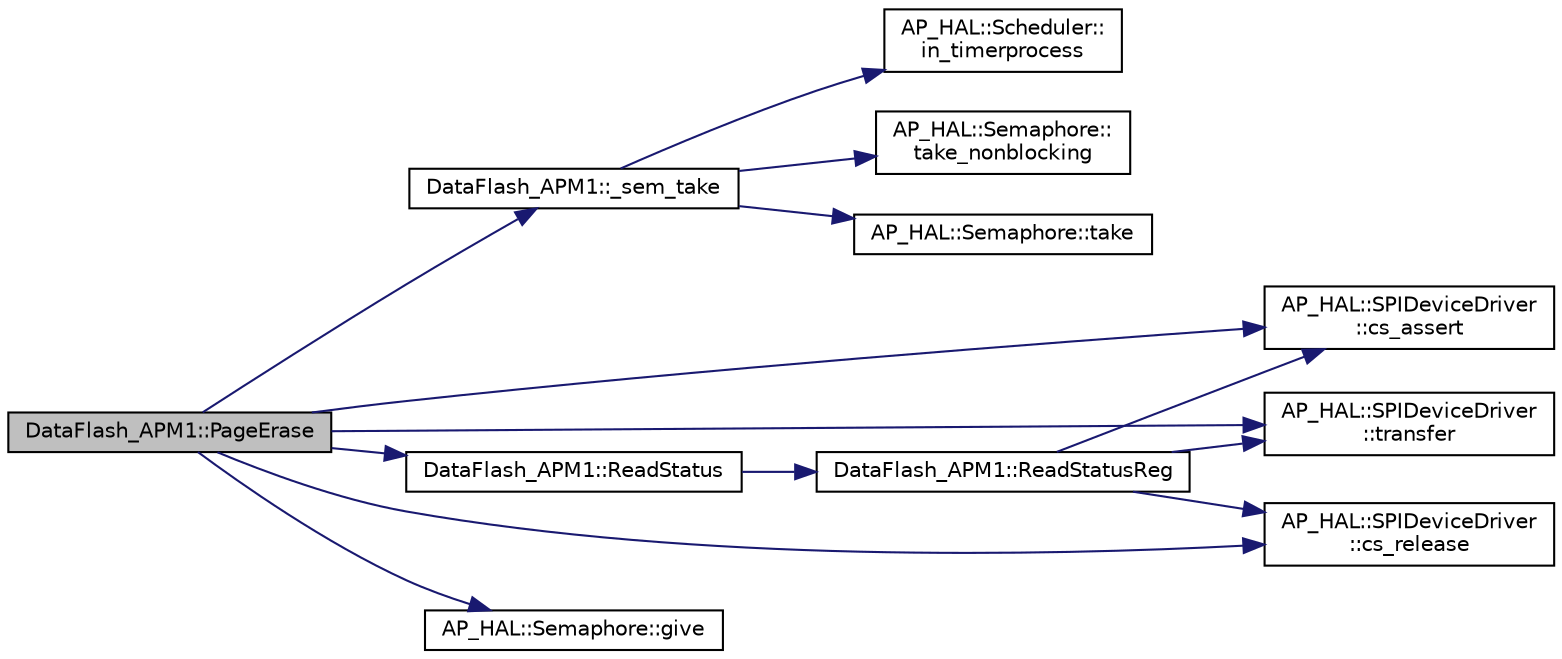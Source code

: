 digraph "DataFlash_APM1::PageErase"
{
 // INTERACTIVE_SVG=YES
  edge [fontname="Helvetica",fontsize="10",labelfontname="Helvetica",labelfontsize="10"];
  node [fontname="Helvetica",fontsize="10",shape=record];
  rankdir="LR";
  Node1 [label="DataFlash_APM1::PageErase",height=0.2,width=0.4,color="black", fillcolor="grey75", style="filled" fontcolor="black"];
  Node1 -> Node2 [color="midnightblue",fontsize="10",style="solid",fontname="Helvetica"];
  Node2 [label="DataFlash_APM1::_sem_take",height=0.2,width=0.4,color="black", fillcolor="white", style="filled",URL="$classDataFlash__APM1.html#a08dfc6388a7a6f4dbe306edff23b410e"];
  Node2 -> Node3 [color="midnightblue",fontsize="10",style="solid",fontname="Helvetica"];
  Node3 [label="AP_HAL::Scheduler::\lin_timerprocess",height=0.2,width=0.4,color="black", fillcolor="white", style="filled",URL="$classAP__HAL_1_1Scheduler.html#a5eb9be7ed92b52a7eadcfd82072f3bc6"];
  Node2 -> Node4 [color="midnightblue",fontsize="10",style="solid",fontname="Helvetica"];
  Node4 [label="AP_HAL::Semaphore::\ltake_nonblocking",height=0.2,width=0.4,color="black", fillcolor="white", style="filled",URL="$classAP__HAL_1_1Semaphore.html#a266e91db5eecb64d8b934d09f5e972cf"];
  Node2 -> Node5 [color="midnightblue",fontsize="10",style="solid",fontname="Helvetica"];
  Node5 [label="AP_HAL::Semaphore::take",height=0.2,width=0.4,color="black", fillcolor="white", style="filled",URL="$classAP__HAL_1_1Semaphore.html#abd3a0affad8bb211981a979f30386589"];
  Node1 -> Node6 [color="midnightblue",fontsize="10",style="solid",fontname="Helvetica"];
  Node6 [label="AP_HAL::SPIDeviceDriver\l::cs_assert",height=0.2,width=0.4,color="black", fillcolor="white", style="filled",URL="$classAP__HAL_1_1SPIDeviceDriver.html#adcf5550715404a610251a05f19c5d7f7"];
  Node1 -> Node7 [color="midnightblue",fontsize="10",style="solid",fontname="Helvetica"];
  Node7 [label="AP_HAL::SPIDeviceDriver\l::transfer",height=0.2,width=0.4,color="black", fillcolor="white", style="filled",URL="$classAP__HAL_1_1SPIDeviceDriver.html#ab5464ab7f3f7936ba955e7ac111a8991"];
  Node1 -> Node8 [color="midnightblue",fontsize="10",style="solid",fontname="Helvetica"];
  Node8 [label="AP_HAL::SPIDeviceDriver\l::cs_release",height=0.2,width=0.4,color="black", fillcolor="white", style="filled",URL="$classAP__HAL_1_1SPIDeviceDriver.html#ac4f961b121a7f66fb189e63e617d4715"];
  Node1 -> Node9 [color="midnightblue",fontsize="10",style="solid",fontname="Helvetica"];
  Node9 [label="AP_HAL::Semaphore::give",height=0.2,width=0.4,color="black", fillcolor="white", style="filled",URL="$classAP__HAL_1_1Semaphore.html#afcdbf03d5bea9d83037acc93bfaea7ce"];
  Node1 -> Node10 [color="midnightblue",fontsize="10",style="solid",fontname="Helvetica"];
  Node10 [label="DataFlash_APM1::ReadStatus",height=0.2,width=0.4,color="black", fillcolor="white", style="filled",URL="$classDataFlash__APM1.html#ac6237807304039f6a9152285ea4733d9"];
  Node10 -> Node11 [color="midnightblue",fontsize="10",style="solid",fontname="Helvetica"];
  Node11 [label="DataFlash_APM1::ReadStatusReg",height=0.2,width=0.4,color="black", fillcolor="white", style="filled",URL="$classDataFlash__APM1.html#a45d36ee2aec52e9a91d273d73af1b9b9"];
  Node11 -> Node6 [color="midnightblue",fontsize="10",style="solid",fontname="Helvetica"];
  Node11 -> Node7 [color="midnightblue",fontsize="10",style="solid",fontname="Helvetica"];
  Node11 -> Node8 [color="midnightblue",fontsize="10",style="solid",fontname="Helvetica"];
}
